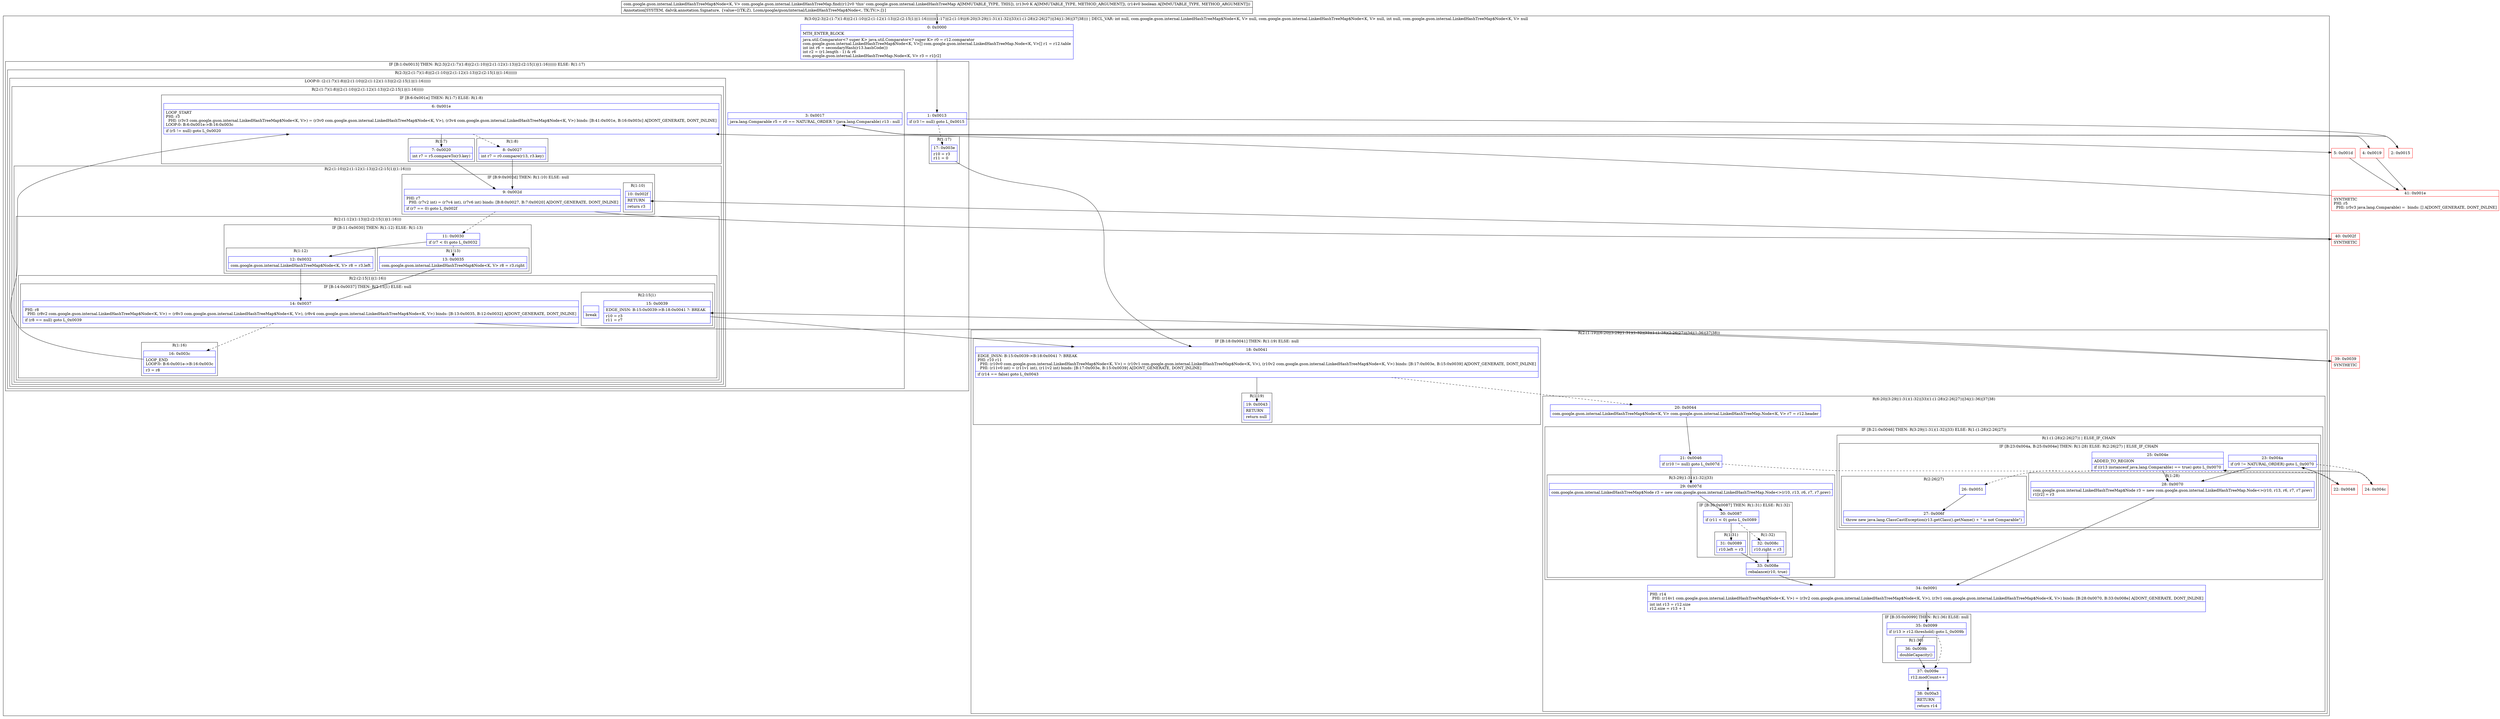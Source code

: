 digraph "CFG forcom.google.gson.internal.LinkedHashTreeMap.find(Ljava\/lang\/Object;Z)Lcom\/google\/gson\/internal\/LinkedHashTreeMap$Node;" {
subgraph cluster_Region_2102587390 {
label = "R(3:0|(2:3|(2:(1:7)(1:8)|(2:(1:10)|(2:(1:12)(1:13)|(2:(2:15|1)|(1:16))))))(1:17)|(2:(1:19)|(6:20|(3:29|(1:31)(1:32)|33)(1:(1:28)(2:26|27))|34|(1:36)|37|38))) | DECL_VAR: int null, com.google.gson.internal.LinkedHashTreeMap$Node\<K, V\> null, com.google.gson.internal.LinkedHashTreeMap$Node\<K, V\> null, int null, com.google.gson.internal.LinkedHashTreeMap$Node\<K, V\> null\l";
node [shape=record,color=blue];
Node_0 [shape=record,label="{0\:\ 0x0000|MTH_ENTER_BLOCK\l|java.util.Comparator\<? super K\> java.util.Comparator\<? super K\> r0 = r12.comparator\lcom.google.gson.internal.LinkedHashTreeMap$Node\<K, V\>[] com.google.gson.internal.LinkedHashTreeMap.Node\<K, V\>[] r1 = r12.table\lint int r6 = secondaryHash(r13.hashCode())\lint r2 = (r1.length \- 1) & r6\lcom.google.gson.internal.LinkedHashTreeMap.Node\<K, V\> r3 = r1[r2]\l}"];
subgraph cluster_IfRegion_1785810505 {
label = "IF [B:1:0x0013] THEN: R(2:3|(2:(1:7)(1:8)|(2:(1:10)|(2:(1:12)(1:13)|(2:(2:15|1)|(1:16)))))) ELSE: R(1:17)";
node [shape=record,color=blue];
Node_1 [shape=record,label="{1\:\ 0x0013|if (r3 != null) goto L_0x0015\l}"];
subgraph cluster_Region_152856337 {
label = "R(2:3|(2:(1:7)(1:8)|(2:(1:10)|(2:(1:12)(1:13)|(2:(2:15|1)|(1:16))))))";
node [shape=record,color=blue];
Node_3 [shape=record,label="{3\:\ 0x0017|java.lang.Comparable r5 = r0 == NATURAL_ORDER ? (java.lang.Comparable) r13 : null\l}"];
subgraph cluster_LoopRegion_902852394 {
label = "LOOP:0: (2:(1:7)(1:8)|(2:(1:10)|(2:(1:12)(1:13)|(2:(2:15|1)|(1:16)))))";
node [shape=record,color=blue];
subgraph cluster_Region_868272959 {
label = "R(2:(1:7)(1:8)|(2:(1:10)|(2:(1:12)(1:13)|(2:(2:15|1)|(1:16)))))";
node [shape=record,color=blue];
subgraph cluster_IfRegion_723357679 {
label = "IF [B:6:0x001e] THEN: R(1:7) ELSE: R(1:8)";
node [shape=record,color=blue];
Node_6 [shape=record,label="{6\:\ 0x001e|LOOP_START\lPHI: r3 \l  PHI: (r3v3 com.google.gson.internal.LinkedHashTreeMap$Node\<K, V\>) = (r3v0 com.google.gson.internal.LinkedHashTreeMap$Node\<K, V\>), (r3v4 com.google.gson.internal.LinkedHashTreeMap$Node\<K, V\>) binds: [B:41:0x001e, B:16:0x003c] A[DONT_GENERATE, DONT_INLINE]\lLOOP:0: B:6:0x001e\-\>B:16:0x003c\l|if (r5 != null) goto L_0x0020\l}"];
subgraph cluster_Region_1988663220 {
label = "R(1:7)";
node [shape=record,color=blue];
Node_7 [shape=record,label="{7\:\ 0x0020|int r7 = r5.compareTo(r3.key)\l}"];
}
subgraph cluster_Region_392635313 {
label = "R(1:8)";
node [shape=record,color=blue];
Node_8 [shape=record,label="{8\:\ 0x0027|int r7 = r0.compare(r13, r3.key)\l}"];
}
}
subgraph cluster_Region_1985557160 {
label = "R(2:(1:10)|(2:(1:12)(1:13)|(2:(2:15|1)|(1:16))))";
node [shape=record,color=blue];
subgraph cluster_IfRegion_60895073 {
label = "IF [B:9:0x002d] THEN: R(1:10) ELSE: null";
node [shape=record,color=blue];
Node_9 [shape=record,label="{9\:\ 0x002d|PHI: r7 \l  PHI: (r7v2 int) = (r7v4 int), (r7v6 int) binds: [B:8:0x0027, B:7:0x0020] A[DONT_GENERATE, DONT_INLINE]\l|if (r7 == 0) goto L_0x002f\l}"];
subgraph cluster_Region_1800572538 {
label = "R(1:10)";
node [shape=record,color=blue];
Node_10 [shape=record,label="{10\:\ 0x002f|RETURN\l|return r3\l}"];
}
}
subgraph cluster_Region_901691648 {
label = "R(2:(1:12)(1:13)|(2:(2:15|1)|(1:16)))";
node [shape=record,color=blue];
subgraph cluster_IfRegion_9569723 {
label = "IF [B:11:0x0030] THEN: R(1:12) ELSE: R(1:13)";
node [shape=record,color=blue];
Node_11 [shape=record,label="{11\:\ 0x0030|if (r7 \< 0) goto L_0x0032\l}"];
subgraph cluster_Region_196183647 {
label = "R(1:12)";
node [shape=record,color=blue];
Node_12 [shape=record,label="{12\:\ 0x0032|com.google.gson.internal.LinkedHashTreeMap$Node\<K, V\> r8 = r3.left\l}"];
}
subgraph cluster_Region_745288127 {
label = "R(1:13)";
node [shape=record,color=blue];
Node_13 [shape=record,label="{13\:\ 0x0035|com.google.gson.internal.LinkedHashTreeMap$Node\<K, V\> r8 = r3.right\l}"];
}
}
subgraph cluster_Region_1071758195 {
label = "R(2:(2:15|1)|(1:16))";
node [shape=record,color=blue];
subgraph cluster_IfRegion_892424649 {
label = "IF [B:14:0x0037] THEN: R(2:15|1) ELSE: null";
node [shape=record,color=blue];
Node_14 [shape=record,label="{14\:\ 0x0037|PHI: r8 \l  PHI: (r8v2 com.google.gson.internal.LinkedHashTreeMap$Node\<K, V\>) = (r8v3 com.google.gson.internal.LinkedHashTreeMap$Node\<K, V\>), (r8v4 com.google.gson.internal.LinkedHashTreeMap$Node\<K, V\>) binds: [B:13:0x0035, B:12:0x0032] A[DONT_GENERATE, DONT_INLINE]\l|if (r8 == null) goto L_0x0039\l}"];
subgraph cluster_Region_518731441 {
label = "R(2:15|1)";
node [shape=record,color=blue];
Node_15 [shape=record,label="{15\:\ 0x0039|EDGE_INSN: B:15:0x0039\-\>B:18:0x0041 ?: BREAK  \l|r10 = r3\lr11 = r7\l}"];
Node_InsnContainer_1963428054 [shape=record,label="{|break\l}"];
}
}
subgraph cluster_Region_814069855 {
label = "R(1:16)";
node [shape=record,color=blue];
Node_16 [shape=record,label="{16\:\ 0x003c|LOOP_END\lLOOP:0: B:6:0x001e\-\>B:16:0x003c\l|r3 = r8\l}"];
}
}
}
}
}
}
}
subgraph cluster_Region_1662553162 {
label = "R(1:17)";
node [shape=record,color=blue];
Node_17 [shape=record,label="{17\:\ 0x003e|r10 = r3\lr11 = 0\l}"];
}
}
subgraph cluster_Region_1697182736 {
label = "R(2:(1:19)|(6:20|(3:29|(1:31)(1:32)|33)(1:(1:28)(2:26|27))|34|(1:36)|37|38))";
node [shape=record,color=blue];
subgraph cluster_IfRegion_1470161381 {
label = "IF [B:18:0x0041] THEN: R(1:19) ELSE: null";
node [shape=record,color=blue];
Node_18 [shape=record,label="{18\:\ 0x0041|EDGE_INSN: B:15:0x0039\-\>B:18:0x0041 ?: BREAK  \lPHI: r10 r11 \l  PHI: (r10v0 com.google.gson.internal.LinkedHashTreeMap$Node\<K, V\>) = (r10v1 com.google.gson.internal.LinkedHashTreeMap$Node\<K, V\>), (r10v2 com.google.gson.internal.LinkedHashTreeMap$Node\<K, V\>) binds: [B:17:0x003e, B:15:0x0039] A[DONT_GENERATE, DONT_INLINE]\l  PHI: (r11v0 int) = (r11v1 int), (r11v2 int) binds: [B:17:0x003e, B:15:0x0039] A[DONT_GENERATE, DONT_INLINE]\l|if (r14 == false) goto L_0x0043\l}"];
subgraph cluster_Region_1746951617 {
label = "R(1:19)";
node [shape=record,color=blue];
Node_19 [shape=record,label="{19\:\ 0x0043|RETURN\l|return null\l}"];
}
}
subgraph cluster_Region_1630886472 {
label = "R(6:20|(3:29|(1:31)(1:32)|33)(1:(1:28)(2:26|27))|34|(1:36)|37|38)";
node [shape=record,color=blue];
Node_20 [shape=record,label="{20\:\ 0x0044|com.google.gson.internal.LinkedHashTreeMap$Node\<K, V\> com.google.gson.internal.LinkedHashTreeMap.Node\<K, V\> r7 = r12.header\l}"];
subgraph cluster_IfRegion_564672811 {
label = "IF [B:21:0x0046] THEN: R(3:29|(1:31)(1:32)|33) ELSE: R(1:(1:28)(2:26|27))";
node [shape=record,color=blue];
Node_21 [shape=record,label="{21\:\ 0x0046|if (r10 != null) goto L_0x007d\l}"];
subgraph cluster_Region_508652175 {
label = "R(3:29|(1:31)(1:32)|33)";
node [shape=record,color=blue];
Node_29 [shape=record,label="{29\:\ 0x007d|com.google.gson.internal.LinkedHashTreeMap$Node r3 = new com.google.gson.internal.LinkedHashTreeMap.Node\<\>(r10, r13, r6, r7, r7.prev)\l}"];
subgraph cluster_IfRegion_50512250 {
label = "IF [B:30:0x0087] THEN: R(1:31) ELSE: R(1:32)";
node [shape=record,color=blue];
Node_30 [shape=record,label="{30\:\ 0x0087|if (r11 \< 0) goto L_0x0089\l}"];
subgraph cluster_Region_1400743734 {
label = "R(1:31)";
node [shape=record,color=blue];
Node_31 [shape=record,label="{31\:\ 0x0089|r10.left = r3\l}"];
}
subgraph cluster_Region_962143949 {
label = "R(1:32)";
node [shape=record,color=blue];
Node_32 [shape=record,label="{32\:\ 0x008c|r10.right = r3\l}"];
}
}
Node_33 [shape=record,label="{33\:\ 0x008e|rebalance(r10, true)\l}"];
}
subgraph cluster_Region_1498948012 {
label = "R(1:(1:28)(2:26|27)) | ELSE_IF_CHAIN\l";
node [shape=record,color=blue];
subgraph cluster_IfRegion_509120200 {
label = "IF [B:23:0x004a, B:25:0x004e] THEN: R(1:28) ELSE: R(2:26|27) | ELSE_IF_CHAIN\l";
node [shape=record,color=blue];
Node_23 [shape=record,label="{23\:\ 0x004a|if (r0 != NATURAL_ORDER) goto L_0x0070\l}"];
Node_25 [shape=record,label="{25\:\ 0x004e|ADDED_TO_REGION\l|if ((r13 instanceof java.lang.Comparable) == true) goto L_0x0070\l}"];
subgraph cluster_Region_1956626402 {
label = "R(1:28)";
node [shape=record,color=blue];
Node_28 [shape=record,label="{28\:\ 0x0070|com.google.gson.internal.LinkedHashTreeMap$Node r3 = new com.google.gson.internal.LinkedHashTreeMap.Node\<\>(r10, r13, r6, r7, r7.prev)\lr1[r2] = r3\l}"];
}
subgraph cluster_Region_1279537900 {
label = "R(2:26|27)";
node [shape=record,color=blue];
Node_26 [shape=record,label="{26\:\ 0x0051}"];
Node_27 [shape=record,label="{27\:\ 0x006f|throw new java.lang.ClassCastException(r13.getClass().getName() + \" is not Comparable\")\l}"];
}
}
}
}
Node_34 [shape=record,label="{34\:\ 0x0091|PHI: r14 \l  PHI: (r14v1 com.google.gson.internal.LinkedHashTreeMap$Node\<K, V\>) = (r3v2 com.google.gson.internal.LinkedHashTreeMap$Node\<K, V\>), (r3v1 com.google.gson.internal.LinkedHashTreeMap$Node\<K, V\>) binds: [B:28:0x0070, B:33:0x008e] A[DONT_GENERATE, DONT_INLINE]\l|int int r13 = r12.size\lr12.size = r13 + 1\l}"];
subgraph cluster_IfRegion_1722919759 {
label = "IF [B:35:0x0099] THEN: R(1:36) ELSE: null";
node [shape=record,color=blue];
Node_35 [shape=record,label="{35\:\ 0x0099|if (r13 \> r12.threshold) goto L_0x009b\l}"];
subgraph cluster_Region_1916692549 {
label = "R(1:36)";
node [shape=record,color=blue];
Node_36 [shape=record,label="{36\:\ 0x009b|doubleCapacity()\l}"];
}
}
Node_37 [shape=record,label="{37\:\ 0x009e|r12.modCount++\l}"];
Node_38 [shape=record,label="{38\:\ 0x00a3|RETURN\l|return r14\l}"];
}
}
}
Node_2 [shape=record,color=red,label="{2\:\ 0x0015}"];
Node_4 [shape=record,color=red,label="{4\:\ 0x0019}"];
Node_5 [shape=record,color=red,label="{5\:\ 0x001d}"];
Node_22 [shape=record,color=red,label="{22\:\ 0x0048}"];
Node_24 [shape=record,color=red,label="{24\:\ 0x004c}"];
Node_39 [shape=record,color=red,label="{39\:\ 0x0039|SYNTHETIC\l}"];
Node_40 [shape=record,color=red,label="{40\:\ 0x002f|SYNTHETIC\l}"];
Node_41 [shape=record,color=red,label="{41\:\ 0x001e|SYNTHETIC\lPHI: r5 \l  PHI: (r5v3 java.lang.Comparable) =  binds: [] A[DONT_GENERATE, DONT_INLINE]\l}"];
MethodNode[shape=record,label="{com.google.gson.internal.LinkedHashTreeMap$Node\<K, V\> com.google.gson.internal.LinkedHashTreeMap.find((r12v0 'this' com.google.gson.internal.LinkedHashTreeMap A[IMMUTABLE_TYPE, THIS]), (r13v0 K A[IMMUTABLE_TYPE, METHOD_ARGUMENT]), (r14v0 boolean A[IMMUTABLE_TYPE, METHOD_ARGUMENT]))  | Annotation[SYSTEM, dalvik.annotation.Signature, \{value=[(TK;Z), Lcom\/google\/gson\/internal\/LinkedHashTreeMap$Node\<, TK;TV;\>;]\}]\l}"];
MethodNode -> Node_0;
Node_0 -> Node_1;
Node_1 -> Node_2;
Node_1 -> Node_17[style=dashed];
Node_3 -> Node_4;
Node_3 -> Node_5;
Node_6 -> Node_7;
Node_6 -> Node_8[style=dashed];
Node_7 -> Node_9;
Node_8 -> Node_9;
Node_9 -> Node_11[style=dashed];
Node_9 -> Node_40;
Node_11 -> Node_12;
Node_11 -> Node_13[style=dashed];
Node_12 -> Node_14;
Node_13 -> Node_14;
Node_14 -> Node_16[style=dashed];
Node_14 -> Node_39;
Node_15 -> Node_18;
Node_16 -> Node_6;
Node_17 -> Node_18;
Node_18 -> Node_19;
Node_18 -> Node_20[style=dashed];
Node_20 -> Node_21;
Node_21 -> Node_22[style=dashed];
Node_21 -> Node_29;
Node_29 -> Node_30;
Node_30 -> Node_31;
Node_30 -> Node_32[style=dashed];
Node_31 -> Node_33;
Node_32 -> Node_33;
Node_33 -> Node_34;
Node_23 -> Node_24[style=dashed];
Node_23 -> Node_28;
Node_25 -> Node_26[style=dashed];
Node_25 -> Node_28;
Node_28 -> Node_34;
Node_26 -> Node_27;
Node_34 -> Node_35;
Node_35 -> Node_36;
Node_35 -> Node_37[style=dashed];
Node_36 -> Node_37;
Node_37 -> Node_38;
Node_2 -> Node_3;
Node_4 -> Node_41;
Node_5 -> Node_41;
Node_22 -> Node_23;
Node_24 -> Node_25;
Node_39 -> Node_15;
Node_40 -> Node_10;
Node_41 -> Node_6;
}


